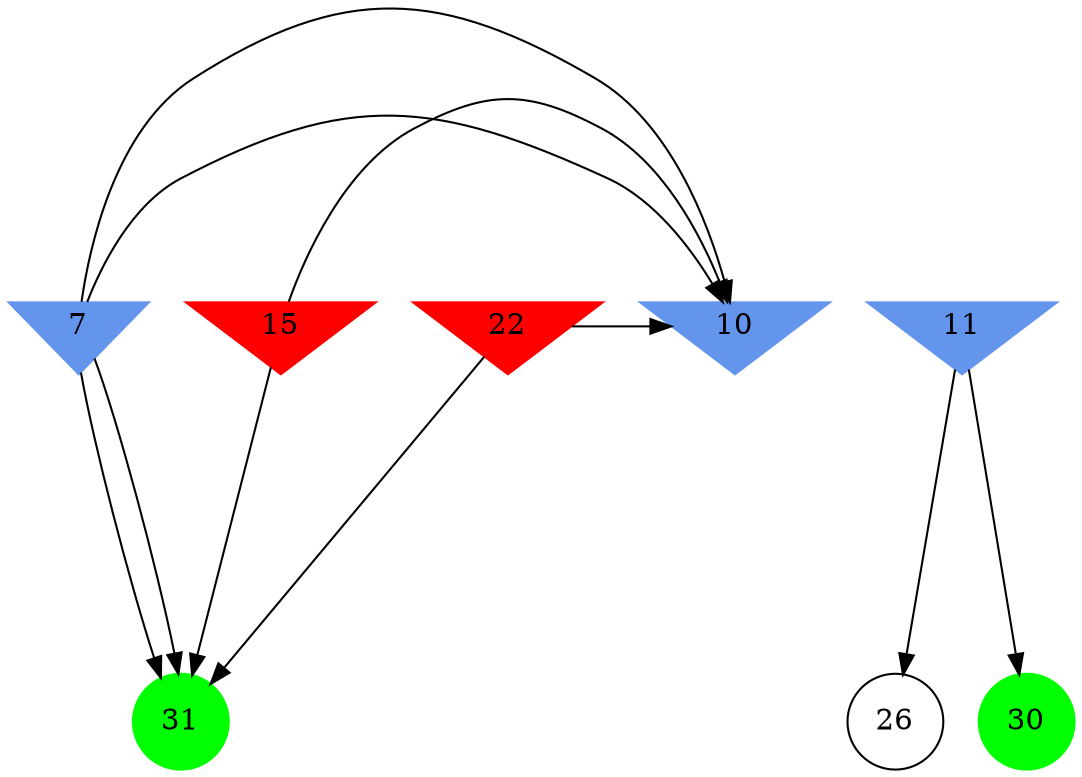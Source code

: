 digraph brain {
	ranksep=2.0;
	7 [shape=invtriangle,style=filled,color=cornflowerblue];
	10 [shape=invtriangle,style=filled,color=cornflowerblue];
	11 [shape=invtriangle,style=filled,color=cornflowerblue];
	15 [shape=invtriangle,style=filled,color=red];
	22 [shape=invtriangle,style=filled,color=red];
	26 [shape=circle,color=black];
	30 [shape=circle,style=filled,color=green];
	31 [shape=circle,style=filled,color=green];
	11	->	30;
	11	->	26;
	15	->	31;
	15	->	10;
	7	->	31;
	7	->	10;
	22	->	31;
	22	->	10;
	7	->	31;
	7	->	10;
	{ rank=same; 7; 10; 11; 15; 22; }
	{ rank=same; 26; }
	{ rank=same; 30; 31; }
}
